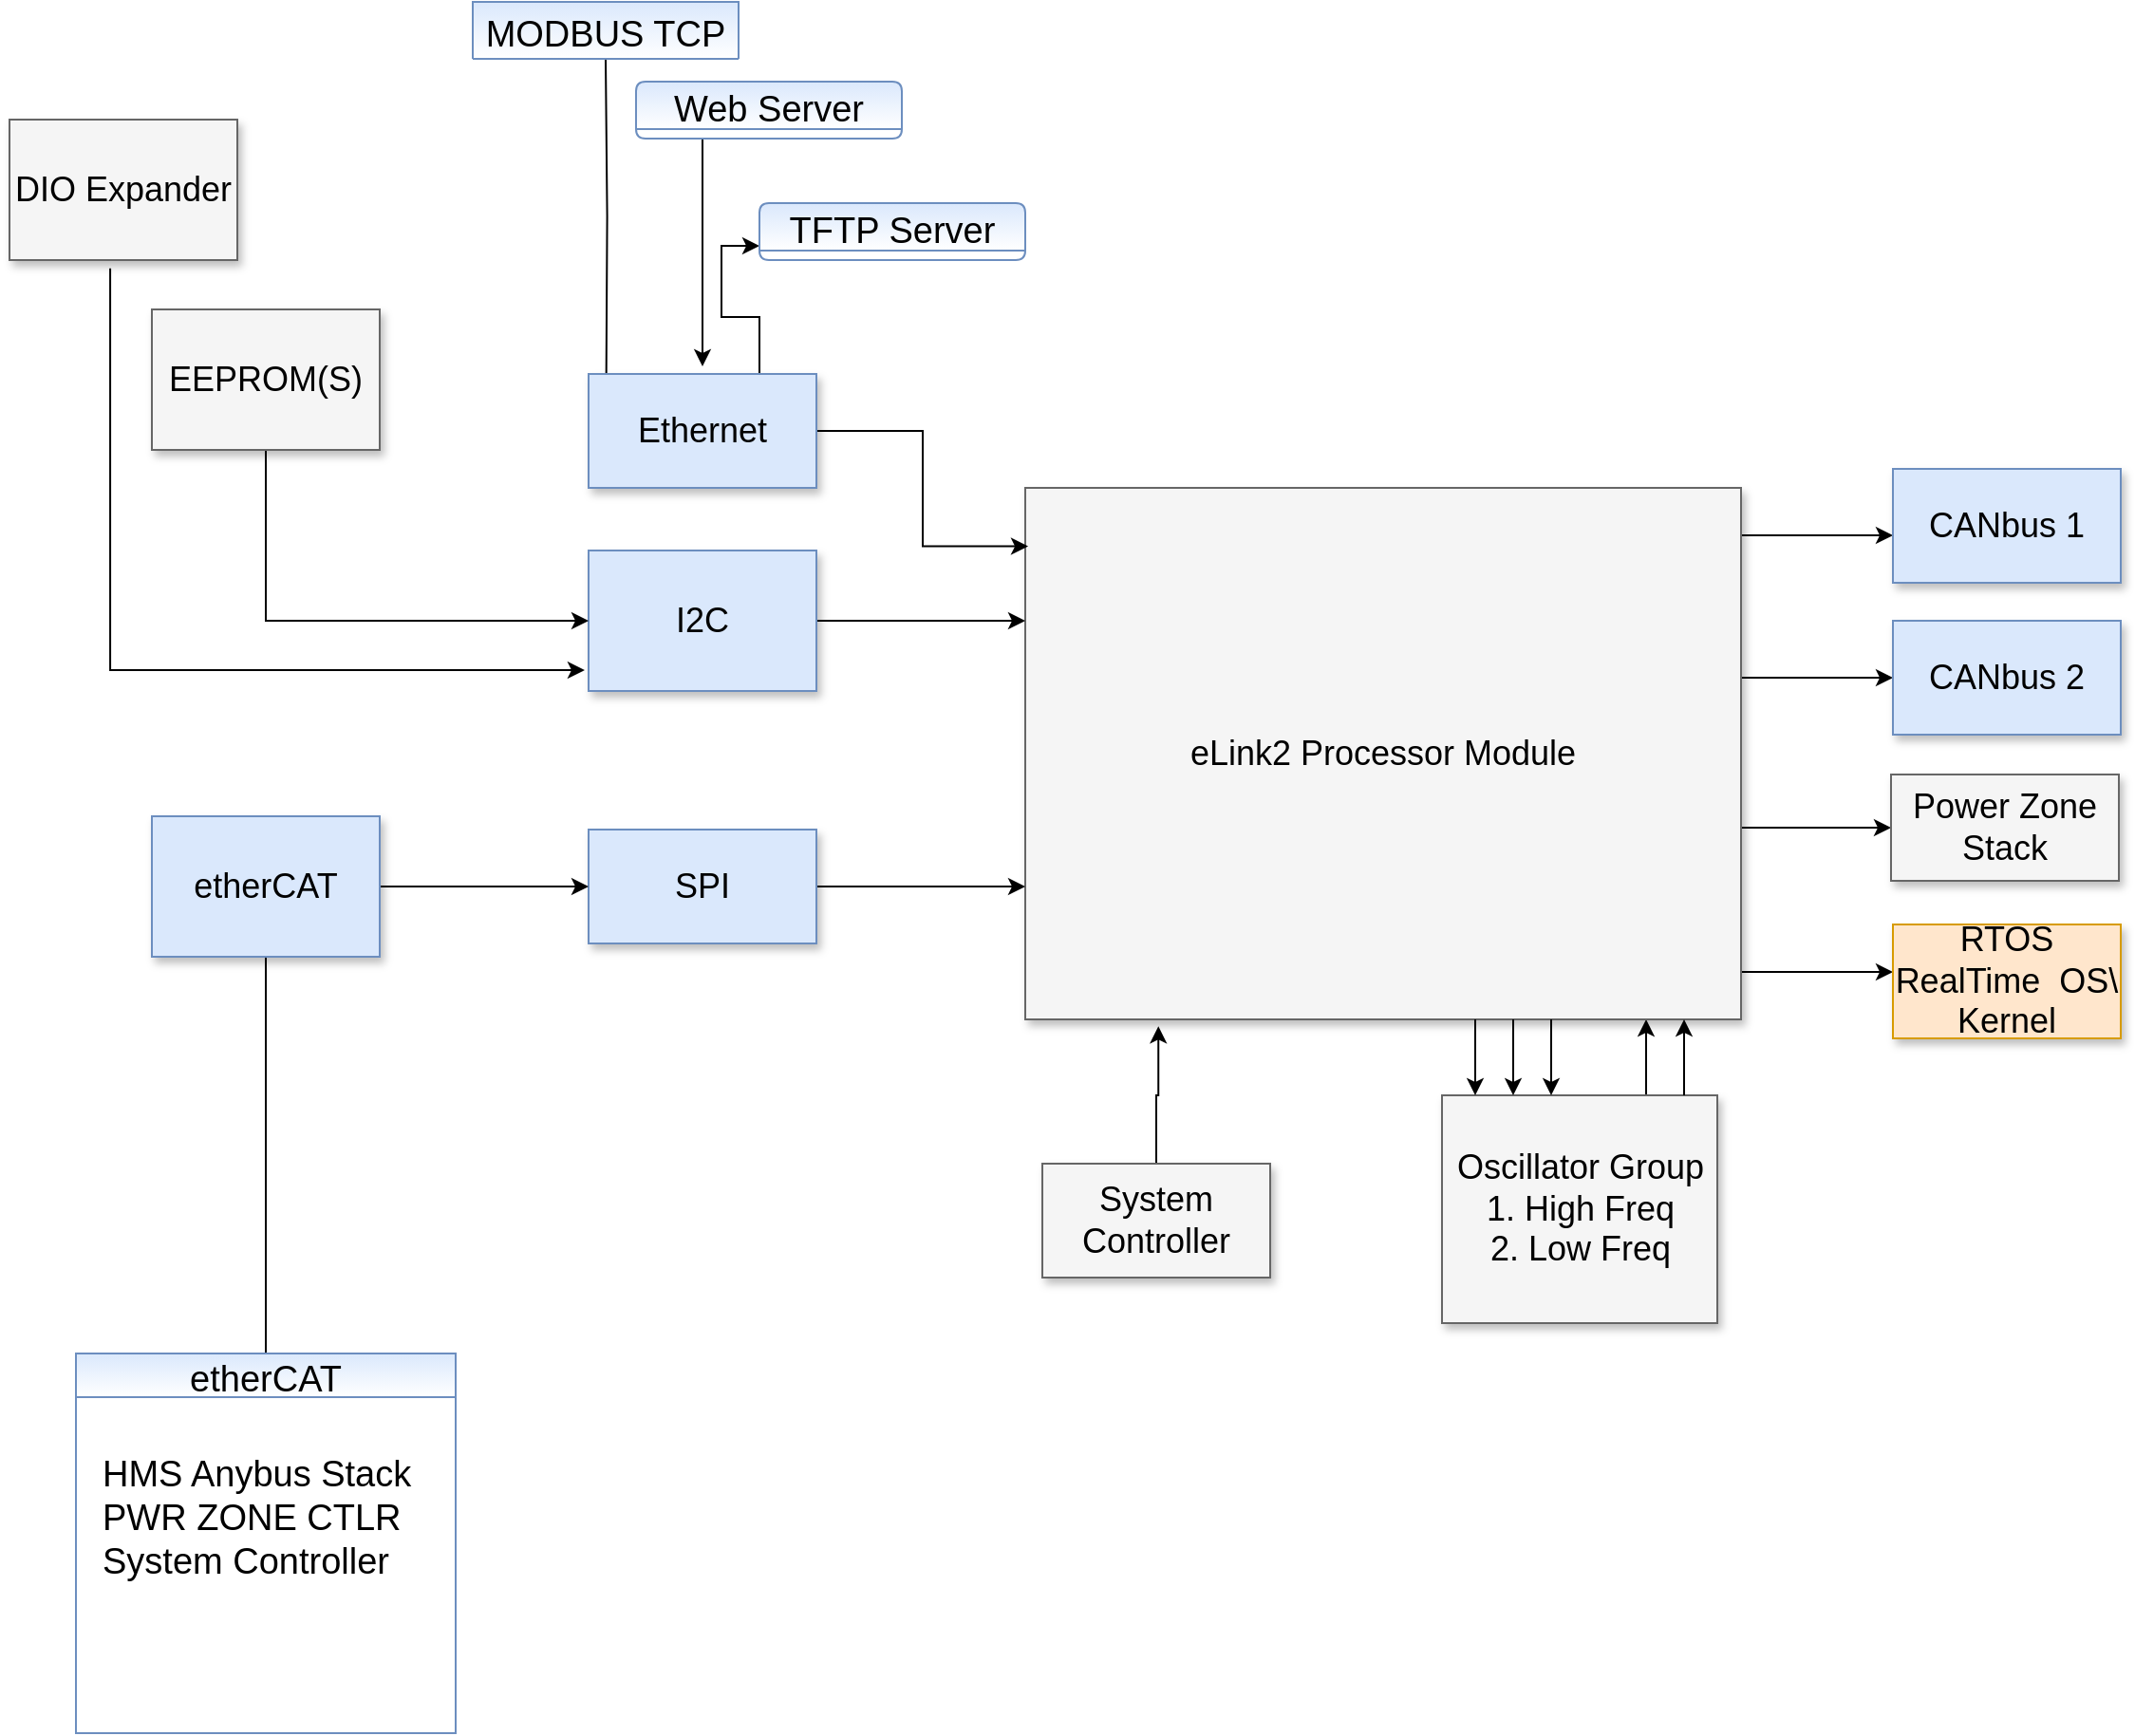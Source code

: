 <mxfile version="10.5.4" type="github"><diagram name="Page-1" id="90a13364-a465-7bf4-72fc-28e22215d7a0"><mxGraphModel dx="2499" dy="1047" grid="1" gridSize="10" guides="1" tooltips="1" connect="1" arrows="1" fold="1" page="1" pageScale="1.5" pageWidth="1169" pageHeight="826" background="#ffffff" math="0" shadow="0"><root><mxCell id="0" style=";html=1;"/><mxCell id="1" style=";html=1;" parent="0"/><mxCell id="3a17f1ce550125da-13" style="edgeStyle=elbowEdgeStyle;rounded=0;html=1;startArrow=none;startFill=0;jettySize=auto;orthogonalLoop=1;fontSize=18;elbow=vertical;" parent="1" source="3a17f1ce550125da-2" target="3a17f1ce550125da-4" edge="1"><mxGeometry relative="1" as="geometry"/></mxCell><mxCell id="3a17f1ce550125da-14" style="edgeStyle=elbowEdgeStyle;rounded=0;html=1;startArrow=none;startFill=0;jettySize=auto;orthogonalLoop=1;fontSize=18;elbow=vertical;" parent="1" source="3a17f1ce550125da-2" target="3a17f1ce550125da-5" edge="1"><mxGeometry relative="1" as="geometry"/></mxCell><mxCell id="3a17f1ce550125da-15" style="edgeStyle=elbowEdgeStyle;rounded=0;html=1;startArrow=none;startFill=0;jettySize=auto;orthogonalLoop=1;fontSize=18;elbow=vertical;" parent="1" source="3a17f1ce550125da-2" target="3a17f1ce550125da-6" edge="1"><mxGeometry relative="1" as="geometry"/></mxCell><mxCell id="3a17f1ce550125da-16" style="edgeStyle=elbowEdgeStyle;rounded=0;html=1;startArrow=none;startFill=0;jettySize=auto;orthogonalLoop=1;fontSize=18;elbow=vertical;" parent="1" source="3a17f1ce550125da-2" target="3a17f1ce550125da-7" edge="1"><mxGeometry relative="1" as="geometry"/></mxCell><mxCell id="3a17f1ce550125da-17" style="edgeStyle=elbowEdgeStyle;rounded=0;html=1;startArrow=none;startFill=0;jettySize=auto;orthogonalLoop=1;fontSize=18;" parent="1" source="3a17f1ce550125da-10" target="3a17f1ce550125da-2" edge="1"><mxGeometry relative="1" as="geometry"><Array as="points"><mxPoint x="907" y="754"/></Array></mxGeometry></mxCell><mxCell id="3a17f1ce550125da-2" value="eLink2 Processor&amp;nbsp;Module&lt;br&gt;" style="whiteSpace=wrap;html=1;shadow=1;fontSize=18;fillColor=#f5f5f5;strokeColor=#666666;" parent="1" vertex="1"><mxGeometry x="580" y="454" width="377" height="280" as="geometry"/></mxCell><mxCell id="3a17f1ce550125da-4" value="CANbus 1" style="whiteSpace=wrap;html=1;shadow=1;fontSize=18;fillColor=#dae8fc;strokeColor=#6c8ebf;" parent="1" vertex="1"><mxGeometry x="1037" y="444" width="120" height="60" as="geometry"/></mxCell><mxCell id="3a17f1ce550125da-5" value="CANbus 2" style="whiteSpace=wrap;html=1;shadow=1;fontSize=18;fillColor=#dae8fc;strokeColor=#6c8ebf;" parent="1" vertex="1"><mxGeometry x="1037" y="524" width="120" height="60" as="geometry"/></mxCell><mxCell id="3a17f1ce550125da-6" value="Power Zone Stack" style="whiteSpace=wrap;html=1;shadow=1;fontSize=18;fillColor=#f5f5f5;strokeColor=#666666;" parent="1" vertex="1"><mxGeometry x="1036" y="605" width="120" height="56" as="geometry"/></mxCell><mxCell id="3a17f1ce550125da-7" value="RTOS&lt;br&gt;RealTime&amp;nbsp; OS\ Kernel&lt;br&gt;" style="whiteSpace=wrap;html=1;shadow=1;fontSize=18;fillColor=#ffe6cc;strokeColor=#d79b00;" parent="1" vertex="1"><mxGeometry x="1037" y="684" width="120" height="60" as="geometry"/></mxCell><mxCell id="3a17f1ce550125da-20" style="edgeStyle=elbowEdgeStyle;rounded=0;html=1;startArrow=none;startFill=0;jettySize=auto;orthogonalLoop=1;fontSize=18;elbow=vertical;" parent="1" source="3a17f1ce550125da-8" target="3a17f1ce550125da-2" edge="1"><mxGeometry relative="1" as="geometry"><Array as="points"><mxPoint x="757" y="514"/></Array></mxGeometry></mxCell><mxCell id="3a17f1ce550125da-8" value="I2C" style="whiteSpace=wrap;html=1;shadow=1;fontSize=18;fillColor=#dae8fc;strokeColor=#6c8ebf;" parent="1" vertex="1"><mxGeometry x="350" y="487" width="120" height="74" as="geometry"/></mxCell><mxCell id="3a17f1ce550125da-21" style="edgeStyle=elbowEdgeStyle;rounded=0;html=1;startArrow=none;startFill=0;jettySize=auto;orthogonalLoop=1;fontSize=18;elbow=vertical;" parent="1" source="3a17f1ce550125da-9" target="3a17f1ce550125da-2" edge="1"><mxGeometry relative="1" as="geometry"/></mxCell><mxCell id="3a17f1ce550125da-9" value="SPI" style="whiteSpace=wrap;html=1;shadow=1;fontSize=18;fillColor=#dae8fc;strokeColor=#6c8ebf;" parent="1" vertex="1"><mxGeometry x="350" y="634" width="120" height="60" as="geometry"/></mxCell><mxCell id="3a17f1ce550125da-10" value="Oscillator Group&lt;br&gt;1. High Freq&lt;br&gt;2. Low Freq&lt;br&gt;" style="whiteSpace=wrap;html=1;shadow=1;fontSize=18;fillColor=#f5f5f5;strokeColor=#666666;" parent="1" vertex="1"><mxGeometry x="799.5" y="774" width="145" height="120" as="geometry"/></mxCell><mxCell id="3a17f1ce550125da-18" style="edgeStyle=elbowEdgeStyle;rounded=0;html=1;startArrow=none;startFill=0;jettySize=auto;orthogonalLoop=1;fontSize=18;elbow=vertical;entryX=0.186;entryY=1.013;entryDx=0;entryDy=0;entryPerimeter=0;" parent="1" source="3a17f1ce550125da-11" target="3a17f1ce550125da-2" edge="1"><mxGeometry relative="1" as="geometry"/></mxCell><mxCell id="3a17f1ce550125da-11" value="System Controller" style="whiteSpace=wrap;html=1;shadow=1;fontSize=18;fillColor=#f5f5f5;strokeColor=#666666;" parent="1" vertex="1"><mxGeometry x="589" y="810" width="120" height="60" as="geometry"/></mxCell><mxCell id="3a17f1ce550125da-22" style="edgeStyle=elbowEdgeStyle;rounded=0;html=1;startArrow=none;startFill=0;jettySize=auto;orthogonalLoop=1;fontSize=18;" parent="1" source="3a17f1ce550125da-10" target="3a17f1ce550125da-2" edge="1"><mxGeometry relative="1" as="geometry"><mxPoint x="937" y="784" as="sourcePoint"/><mxPoint x="937" y="744" as="targetPoint"/><Array as="points"><mxPoint x="927" y="754"/><mxPoint x="907" y="754"/></Array></mxGeometry></mxCell><mxCell id="3a17f1ce550125da-24" style="edgeStyle=elbowEdgeStyle;rounded=0;html=1;startArrow=none;startFill=0;jettySize=auto;orthogonalLoop=1;fontSize=18;" parent="1" edge="1"><mxGeometry relative="1" as="geometry"><mxPoint x="857" y="734" as="sourcePoint"/><mxPoint x="857" y="774" as="targetPoint"/><Array as="points"><mxPoint x="857" y="754"/><mxPoint x="887" y="764"/></Array></mxGeometry></mxCell><mxCell id="3a17f1ce550125da-25" style="edgeStyle=elbowEdgeStyle;rounded=0;html=1;startArrow=none;startFill=0;jettySize=auto;orthogonalLoop=1;fontSize=18;" parent="1" edge="1"><mxGeometry relative="1" as="geometry"><mxPoint x="837" y="734" as="sourcePoint"/><mxPoint x="837" y="774" as="targetPoint"/><Array as="points"><mxPoint x="837" y="754"/><mxPoint x="867" y="764"/></Array></mxGeometry></mxCell><mxCell id="3a17f1ce550125da-26" style="edgeStyle=elbowEdgeStyle;rounded=0;html=1;startArrow=none;startFill=0;jettySize=auto;orthogonalLoop=1;fontSize=18;" parent="1" edge="1"><mxGeometry relative="1" as="geometry"><mxPoint x="817" y="734" as="sourcePoint"/><mxPoint x="817" y="774" as="targetPoint"/><Array as="points"><mxPoint x="817" y="754"/><mxPoint x="847" y="764"/></Array></mxGeometry></mxCell><mxCell id="M-16Thd7rfp0vDk-O5S6-1" style="edgeStyle=elbowEdgeStyle;rounded=0;html=1;startArrow=none;startFill=0;jettySize=auto;orthogonalLoop=1;fontSize=18;elbow=vertical;entryX=0;entryY=0.5;entryDx=0;entryDy=0;" parent="1" source="M-16Thd7rfp0vDk-O5S6-2" target="3a17f1ce550125da-8" edge="1"><mxGeometry relative="1" as="geometry"><Array as="points"><mxPoint x="270" y="524"/><mxPoint x="527" y="387"/></Array><mxPoint x="350" y="397" as="targetPoint"/></mxGeometry></mxCell><mxCell id="M-16Thd7rfp0vDk-O5S6-2" value="EEPROM(S)" style="whiteSpace=wrap;html=1;shadow=1;fontSize=18;fillColor=#f5f5f5;strokeColor=#666666;" parent="1" vertex="1"><mxGeometry x="120" y="360" width="120" height="74" as="geometry"/></mxCell><mxCell id="M-16Thd7rfp0vDk-O5S6-3" style="edgeStyle=elbowEdgeStyle;rounded=0;html=1;startArrow=none;startFill=0;jettySize=auto;orthogonalLoop=1;fontSize=18;elbow=vertical;exitX=0.442;exitY=1.059;exitDx=0;exitDy=0;exitPerimeter=0;entryX=-0.017;entryY=0.857;entryDx=0;entryDy=0;entryPerimeter=0;" parent="1" source="M-16Thd7rfp0vDk-O5S6-4" target="3a17f1ce550125da-8" edge="1"><mxGeometry relative="1" as="geometry"><Array as="points"><mxPoint x="220" y="550"/><mxPoint x="320" y="420"/><mxPoint x="300" y="307"/><mxPoint x="290" y="410"/><mxPoint x="280" y="307"/><mxPoint x="290" y="344"/><mxPoint x="290" y="520"/></Array><mxPoint x="320" y="550" as="targetPoint"/></mxGeometry></mxCell><mxCell id="M-16Thd7rfp0vDk-O5S6-4" value="DIO Expander" style="whiteSpace=wrap;html=1;shadow=1;fontSize=18;fillColor=#f5f5f5;strokeColor=#666666;" parent="1" vertex="1"><mxGeometry x="45" y="260" width="120" height="74" as="geometry"/></mxCell><mxCell id="M-16Thd7rfp0vDk-O5S6-7" style="edgeStyle=orthogonalEdgeStyle;rounded=0;orthogonalLoop=1;jettySize=auto;html=1;exitX=1;exitY=0.5;exitDx=0;exitDy=0;entryX=0;entryY=0.5;entryDx=0;entryDy=0;" parent="1" source="M-16Thd7rfp0vDk-O5S6-6" target="3a17f1ce550125da-9" edge="1"><mxGeometry relative="1" as="geometry"/></mxCell><mxCell id="M-16Thd7rfp0vDk-O5S6-14" style="edgeStyle=orthogonalEdgeStyle;rounded=0;orthogonalLoop=1;jettySize=auto;html=1;exitX=0.5;exitY=1;exitDx=0;exitDy=0;entryX=0.5;entryY=0;entryDx=0;entryDy=0;fontSize=19;endArrow=none;endFill=0;" parent="1" source="M-16Thd7rfp0vDk-O5S6-6" target="M-16Thd7rfp0vDk-O5S6-12" edge="1"><mxGeometry relative="1" as="geometry"/></mxCell><mxCell id="M-16Thd7rfp0vDk-O5S6-6" value="etherCAT" style="whiteSpace=wrap;html=1;shadow=1;fontSize=18;fillColor=#dae8fc;strokeColor=#6c8ebf;" parent="1" vertex="1"><mxGeometry x="120" y="627" width="120" height="74" as="geometry"/></mxCell><mxCell id="M-16Thd7rfp0vDk-O5S6-13" value="HMS Anybus Stack&lt;br&gt;PWR ZONE CTLR&lt;br&gt;System Controller&lt;br&gt;" style="text;html=1;resizable=0;points=[];autosize=1;align=left;verticalAlign=top;spacingTop=-4;fontSize=19;gradientColor=#ffffff;" parent="1" vertex="1"><mxGeometry x="92" y="960" width="180" height="70" as="geometry"/></mxCell><mxCell id="M-16Thd7rfp0vDk-O5S6-12" value="etherCAT" style="swimlane;fillColor=#dae8fc;strokeColor=#6c8ebf;fontSize=19;fontStyle=0;gradientColor=#ffffff;startSize=23;" parent="1" vertex="1"><mxGeometry x="80" y="910" width="200" height="200" as="geometry"><mxRectangle x="80" y="910" width="110" height="30" as="alternateBounds"/></mxGeometry></mxCell><mxCell id="M-16Thd7rfp0vDk-O5S6-17" style="edgeStyle=elbowEdgeStyle;rounded=0;html=1;startArrow=none;startFill=0;jettySize=auto;orthogonalLoop=1;fontSize=18;elbow=vertical;entryX=0.004;entryY=0.11;entryDx=0;entryDy=0;entryPerimeter=0;" parent="1" source="M-16Thd7rfp0vDk-O5S6-18" target="3a17f1ce550125da-2" edge="1"><mxGeometry relative="1" as="geometry"><mxPoint x="350" y="385" as="sourcePoint"/><mxPoint x="510" y="500" as="targetPoint"/></mxGeometry></mxCell><mxCell id="M-16Thd7rfp0vDk-O5S6-22" style="edgeStyle=orthogonalEdgeStyle;rounded=0;orthogonalLoop=1;jettySize=auto;html=1;exitX=0.5;exitY=0;exitDx=0;exitDy=0;entryX=0.5;entryY=1;entryDx=0;entryDy=0;startSize=30;endArrow=none;endFill=0;fontSize=19;" parent="1" target="M-16Thd7rfp0vDk-O5S6-19" edge="1"><mxGeometry relative="1" as="geometry"><mxPoint x="359.333" y="393.667" as="sourcePoint"/></mxGeometry></mxCell><mxCell id="CnWsaEC3HsBOHr1ED0NM-6" style="edgeStyle=orthogonalEdgeStyle;rounded=0;orthogonalLoop=1;jettySize=auto;html=1;exitX=0.75;exitY=0;exitDx=0;exitDy=0;entryX=0;entryY=0.75;entryDx=0;entryDy=0;" edge="1" parent="1" source="M-16Thd7rfp0vDk-O5S6-18" target="CnWsaEC3HsBOHr1ED0NM-4"><mxGeometry relative="1" as="geometry"/></mxCell><mxCell id="M-16Thd7rfp0vDk-O5S6-18" value="Ethernet" style="whiteSpace=wrap;html=1;shadow=1;fontSize=18;fillColor=#dae8fc;strokeColor=#6c8ebf;" parent="1" vertex="1"><mxGeometry x="350" y="394" width="120" height="60" as="geometry"/></mxCell><mxCell id="M-16Thd7rfp0vDk-O5S6-19" value="MODBUS TCP" style="swimlane;fillColor=#dae8fc;strokeColor=#6c8ebf;fontSize=19;fontStyle=0;gradientColor=#ffffff;startSize=30;rounded=1;glass=0;comic=0;horizontal=1;part=0;" parent="1" vertex="1" collapsed="1"><mxGeometry x="289" y="198" width="140" height="30" as="geometry"><mxRectangle x="350" y="168.276" width="260" height="200" as="alternateBounds"/></mxGeometry></mxCell><mxCell id="M-16Thd7rfp0vDk-O5S6-20" value="- MBTCP server&lt;br&gt;- Memory Continuity drivers&lt;br&gt;- packet buffer managers&lt;br&gt;&lt;br&gt;" style="text;html=1;resizable=0;points=[];autosize=1;align=left;verticalAlign=top;spacingTop=-4;fontSize=19;" parent="M-16Thd7rfp0vDk-O5S6-19" vertex="1"><mxGeometry x="10" y="30.724" width="250" height="90" as="geometry"/></mxCell><mxCell id="CnWsaEC3HsBOHr1ED0NM-3" style="edgeStyle=orthogonalEdgeStyle;rounded=0;orthogonalLoop=1;jettySize=auto;html=1;exitX=0.25;exitY=1;exitDx=0;exitDy=0;" edge="1" parent="1" source="M-16Thd7rfp0vDk-O5S6-23"><mxGeometry relative="1" as="geometry"><mxPoint x="410" y="390" as="targetPoint"/></mxGeometry></mxCell><mxCell id="M-16Thd7rfp0vDk-O5S6-23" value="Web Server" style="swimlane;fillColor=#dae8fc;strokeColor=#6c8ebf;fontSize=19;fontStyle=0;gradientColor=#ffffff;startSize=25;rounded=1;glass=0;comic=0;horizontal=1;part=0;" parent="1" vertex="1" collapsed="1"><mxGeometry x="375" y="240" width="140" height="30" as="geometry"><mxRectangle x="429" y="245" width="260" height="135" as="alternateBounds"/></mxGeometry></mxCell><mxCell id="M-16Thd7rfp0vDk-O5S6-24" value="- Server Side Includes&lt;br&gt;- JavaScript parser&lt;br&gt;- Web site w/ dyn. updates&amp;nbsp;&lt;br&gt;&lt;br&gt;" style="text;html=1;resizable=0;points=[];autosize=1;align=left;verticalAlign=top;spacingTop=-4;fontSize=19;" parent="M-16Thd7rfp0vDk-O5S6-23" vertex="1"><mxGeometry x="10" y="30.724" width="240" height="90" as="geometry"/></mxCell><mxCell id="CnWsaEC3HsBOHr1ED0NM-4" value="TFTP Server" style="swimlane;fillColor=#dae8fc;strokeColor=#6c8ebf;fontSize=19;fontStyle=0;gradientColor=#ffffff;startSize=25;rounded=1;glass=0;comic=0;horizontal=1;part=0;" vertex="1" collapsed="1" parent="1"><mxGeometry x="440" y="304" width="140" height="30" as="geometry"><mxRectangle x="440" y="304" width="260" height="135" as="alternateBounds"/></mxGeometry></mxCell><mxCell id="CnWsaEC3HsBOHr1ED0NM-5" value="- Allow bootload over TFTP&lt;br&gt;&lt;br&gt;" style="text;html=1;resizable=0;points=[];autosize=1;align=left;verticalAlign=top;spacingTop=-4;fontSize=19;" vertex="1" parent="CnWsaEC3HsBOHr1ED0NM-4"><mxGeometry x="10" y="30.724" width="250" height="50" as="geometry"/></mxCell></root></mxGraphModel></diagram></mxfile>